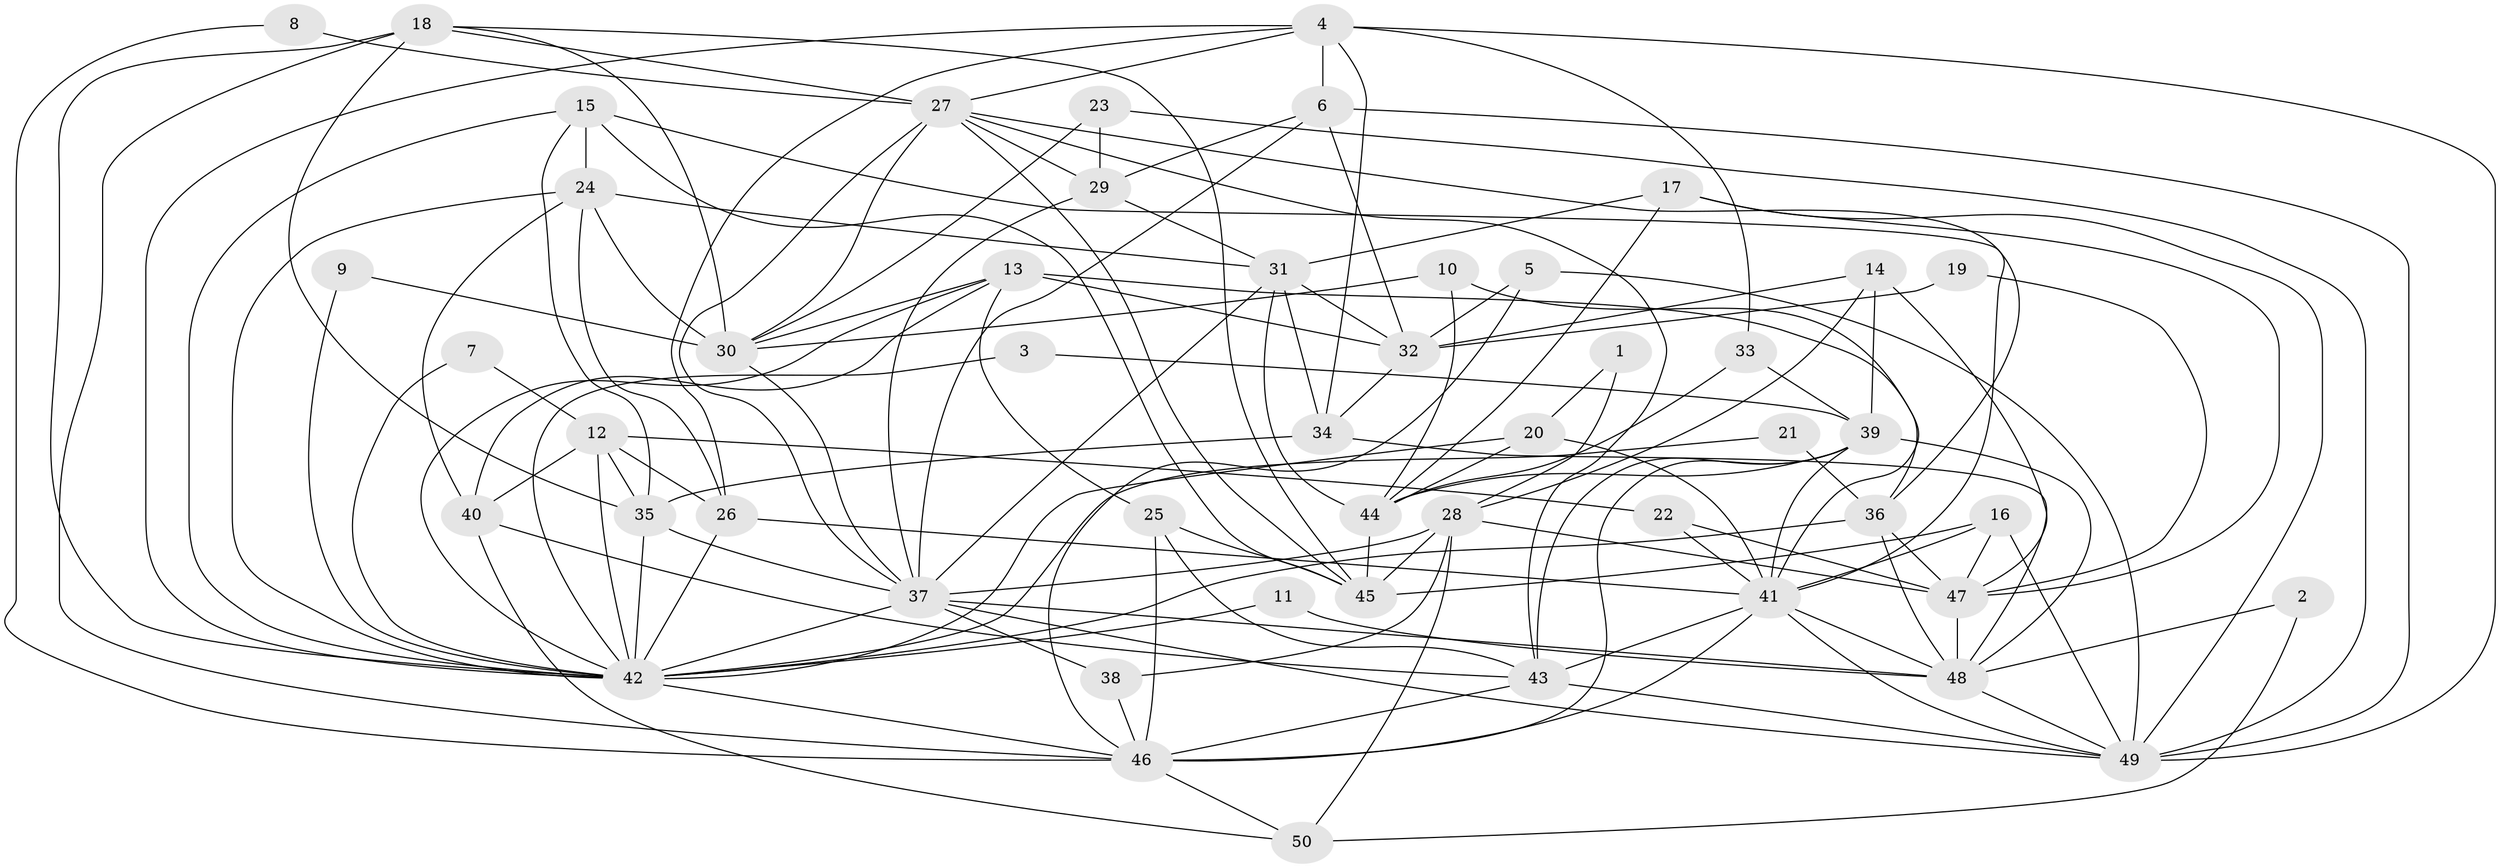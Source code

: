 // original degree distribution, {2: 0.15, 3: 0.27, 5: 0.16, 4: 0.24, 7: 0.03, 6: 0.14, 8: 0.01}
// Generated by graph-tools (version 1.1) at 2025/50/03/09/25 03:50:11]
// undirected, 50 vertices, 138 edges
graph export_dot {
graph [start="1"]
  node [color=gray90,style=filled];
  1;
  2;
  3;
  4;
  5;
  6;
  7;
  8;
  9;
  10;
  11;
  12;
  13;
  14;
  15;
  16;
  17;
  18;
  19;
  20;
  21;
  22;
  23;
  24;
  25;
  26;
  27;
  28;
  29;
  30;
  31;
  32;
  33;
  34;
  35;
  36;
  37;
  38;
  39;
  40;
  41;
  42;
  43;
  44;
  45;
  46;
  47;
  48;
  49;
  50;
  1 -- 20 [weight=1.0];
  1 -- 28 [weight=1.0];
  2 -- 48 [weight=1.0];
  2 -- 50 [weight=1.0];
  3 -- 39 [weight=1.0];
  3 -- 42 [weight=1.0];
  4 -- 6 [weight=1.0];
  4 -- 26 [weight=1.0];
  4 -- 27 [weight=1.0];
  4 -- 33 [weight=1.0];
  4 -- 34 [weight=1.0];
  4 -- 42 [weight=1.0];
  4 -- 49 [weight=1.0];
  5 -- 32 [weight=1.0];
  5 -- 46 [weight=1.0];
  5 -- 49 [weight=1.0];
  6 -- 29 [weight=1.0];
  6 -- 32 [weight=1.0];
  6 -- 37 [weight=1.0];
  6 -- 49 [weight=1.0];
  7 -- 12 [weight=1.0];
  7 -- 42 [weight=1.0];
  8 -- 27 [weight=1.0];
  8 -- 46 [weight=1.0];
  9 -- 30 [weight=1.0];
  9 -- 42 [weight=1.0];
  10 -- 30 [weight=1.0];
  10 -- 41 [weight=1.0];
  10 -- 44 [weight=1.0];
  11 -- 42 [weight=1.0];
  11 -- 48 [weight=1.0];
  12 -- 22 [weight=1.0];
  12 -- 26 [weight=1.0];
  12 -- 35 [weight=1.0];
  12 -- 40 [weight=1.0];
  12 -- 42 [weight=1.0];
  13 -- 25 [weight=1.0];
  13 -- 30 [weight=1.0];
  13 -- 32 [weight=1.0];
  13 -- 36 [weight=1.0];
  13 -- 40 [weight=1.0];
  13 -- 42 [weight=1.0];
  14 -- 28 [weight=1.0];
  14 -- 32 [weight=1.0];
  14 -- 39 [weight=1.0];
  14 -- 47 [weight=1.0];
  15 -- 24 [weight=1.0];
  15 -- 35 [weight=1.0];
  15 -- 41 [weight=1.0];
  15 -- 42 [weight=1.0];
  15 -- 45 [weight=1.0];
  16 -- 41 [weight=1.0];
  16 -- 45 [weight=1.0];
  16 -- 47 [weight=1.0];
  16 -- 49 [weight=1.0];
  17 -- 31 [weight=1.0];
  17 -- 44 [weight=1.0];
  17 -- 47 [weight=1.0];
  17 -- 49 [weight=1.0];
  18 -- 27 [weight=1.0];
  18 -- 30 [weight=1.0];
  18 -- 35 [weight=1.0];
  18 -- 42 [weight=1.0];
  18 -- 45 [weight=1.0];
  18 -- 46 [weight=1.0];
  19 -- 32 [weight=1.0];
  19 -- 47 [weight=1.0];
  20 -- 41 [weight=1.0];
  20 -- 42 [weight=2.0];
  20 -- 44 [weight=1.0];
  21 -- 36 [weight=1.0];
  21 -- 42 [weight=1.0];
  22 -- 41 [weight=1.0];
  22 -- 47 [weight=1.0];
  23 -- 29 [weight=1.0];
  23 -- 30 [weight=1.0];
  23 -- 49 [weight=1.0];
  24 -- 26 [weight=1.0];
  24 -- 30 [weight=1.0];
  24 -- 31 [weight=1.0];
  24 -- 40 [weight=1.0];
  24 -- 42 [weight=1.0];
  25 -- 43 [weight=1.0];
  25 -- 45 [weight=1.0];
  25 -- 46 [weight=1.0];
  26 -- 41 [weight=1.0];
  26 -- 42 [weight=1.0];
  27 -- 29 [weight=1.0];
  27 -- 30 [weight=2.0];
  27 -- 36 [weight=1.0];
  27 -- 37 [weight=1.0];
  27 -- 43 [weight=1.0];
  27 -- 45 [weight=1.0];
  28 -- 37 [weight=1.0];
  28 -- 38 [weight=1.0];
  28 -- 45 [weight=1.0];
  28 -- 47 [weight=1.0];
  28 -- 50 [weight=1.0];
  29 -- 31 [weight=1.0];
  29 -- 37 [weight=1.0];
  30 -- 37 [weight=1.0];
  31 -- 32 [weight=1.0];
  31 -- 34 [weight=1.0];
  31 -- 37 [weight=1.0];
  31 -- 44 [weight=1.0];
  32 -- 34 [weight=1.0];
  33 -- 39 [weight=1.0];
  33 -- 44 [weight=1.0];
  34 -- 35 [weight=1.0];
  34 -- 48 [weight=1.0];
  35 -- 37 [weight=1.0];
  35 -- 42 [weight=1.0];
  36 -- 42 [weight=1.0];
  36 -- 47 [weight=1.0];
  36 -- 48 [weight=1.0];
  37 -- 38 [weight=1.0];
  37 -- 42 [weight=1.0];
  37 -- 48 [weight=1.0];
  37 -- 49 [weight=1.0];
  38 -- 46 [weight=1.0];
  39 -- 41 [weight=1.0];
  39 -- 43 [weight=1.0];
  39 -- 44 [weight=1.0];
  39 -- 46 [weight=1.0];
  39 -- 48 [weight=1.0];
  40 -- 43 [weight=1.0];
  40 -- 50 [weight=1.0];
  41 -- 43 [weight=1.0];
  41 -- 46 [weight=1.0];
  41 -- 48 [weight=1.0];
  41 -- 49 [weight=1.0];
  42 -- 46 [weight=1.0];
  43 -- 46 [weight=1.0];
  43 -- 49 [weight=1.0];
  44 -- 45 [weight=1.0];
  46 -- 50 [weight=1.0];
  47 -- 48 [weight=1.0];
  48 -- 49 [weight=1.0];
}
